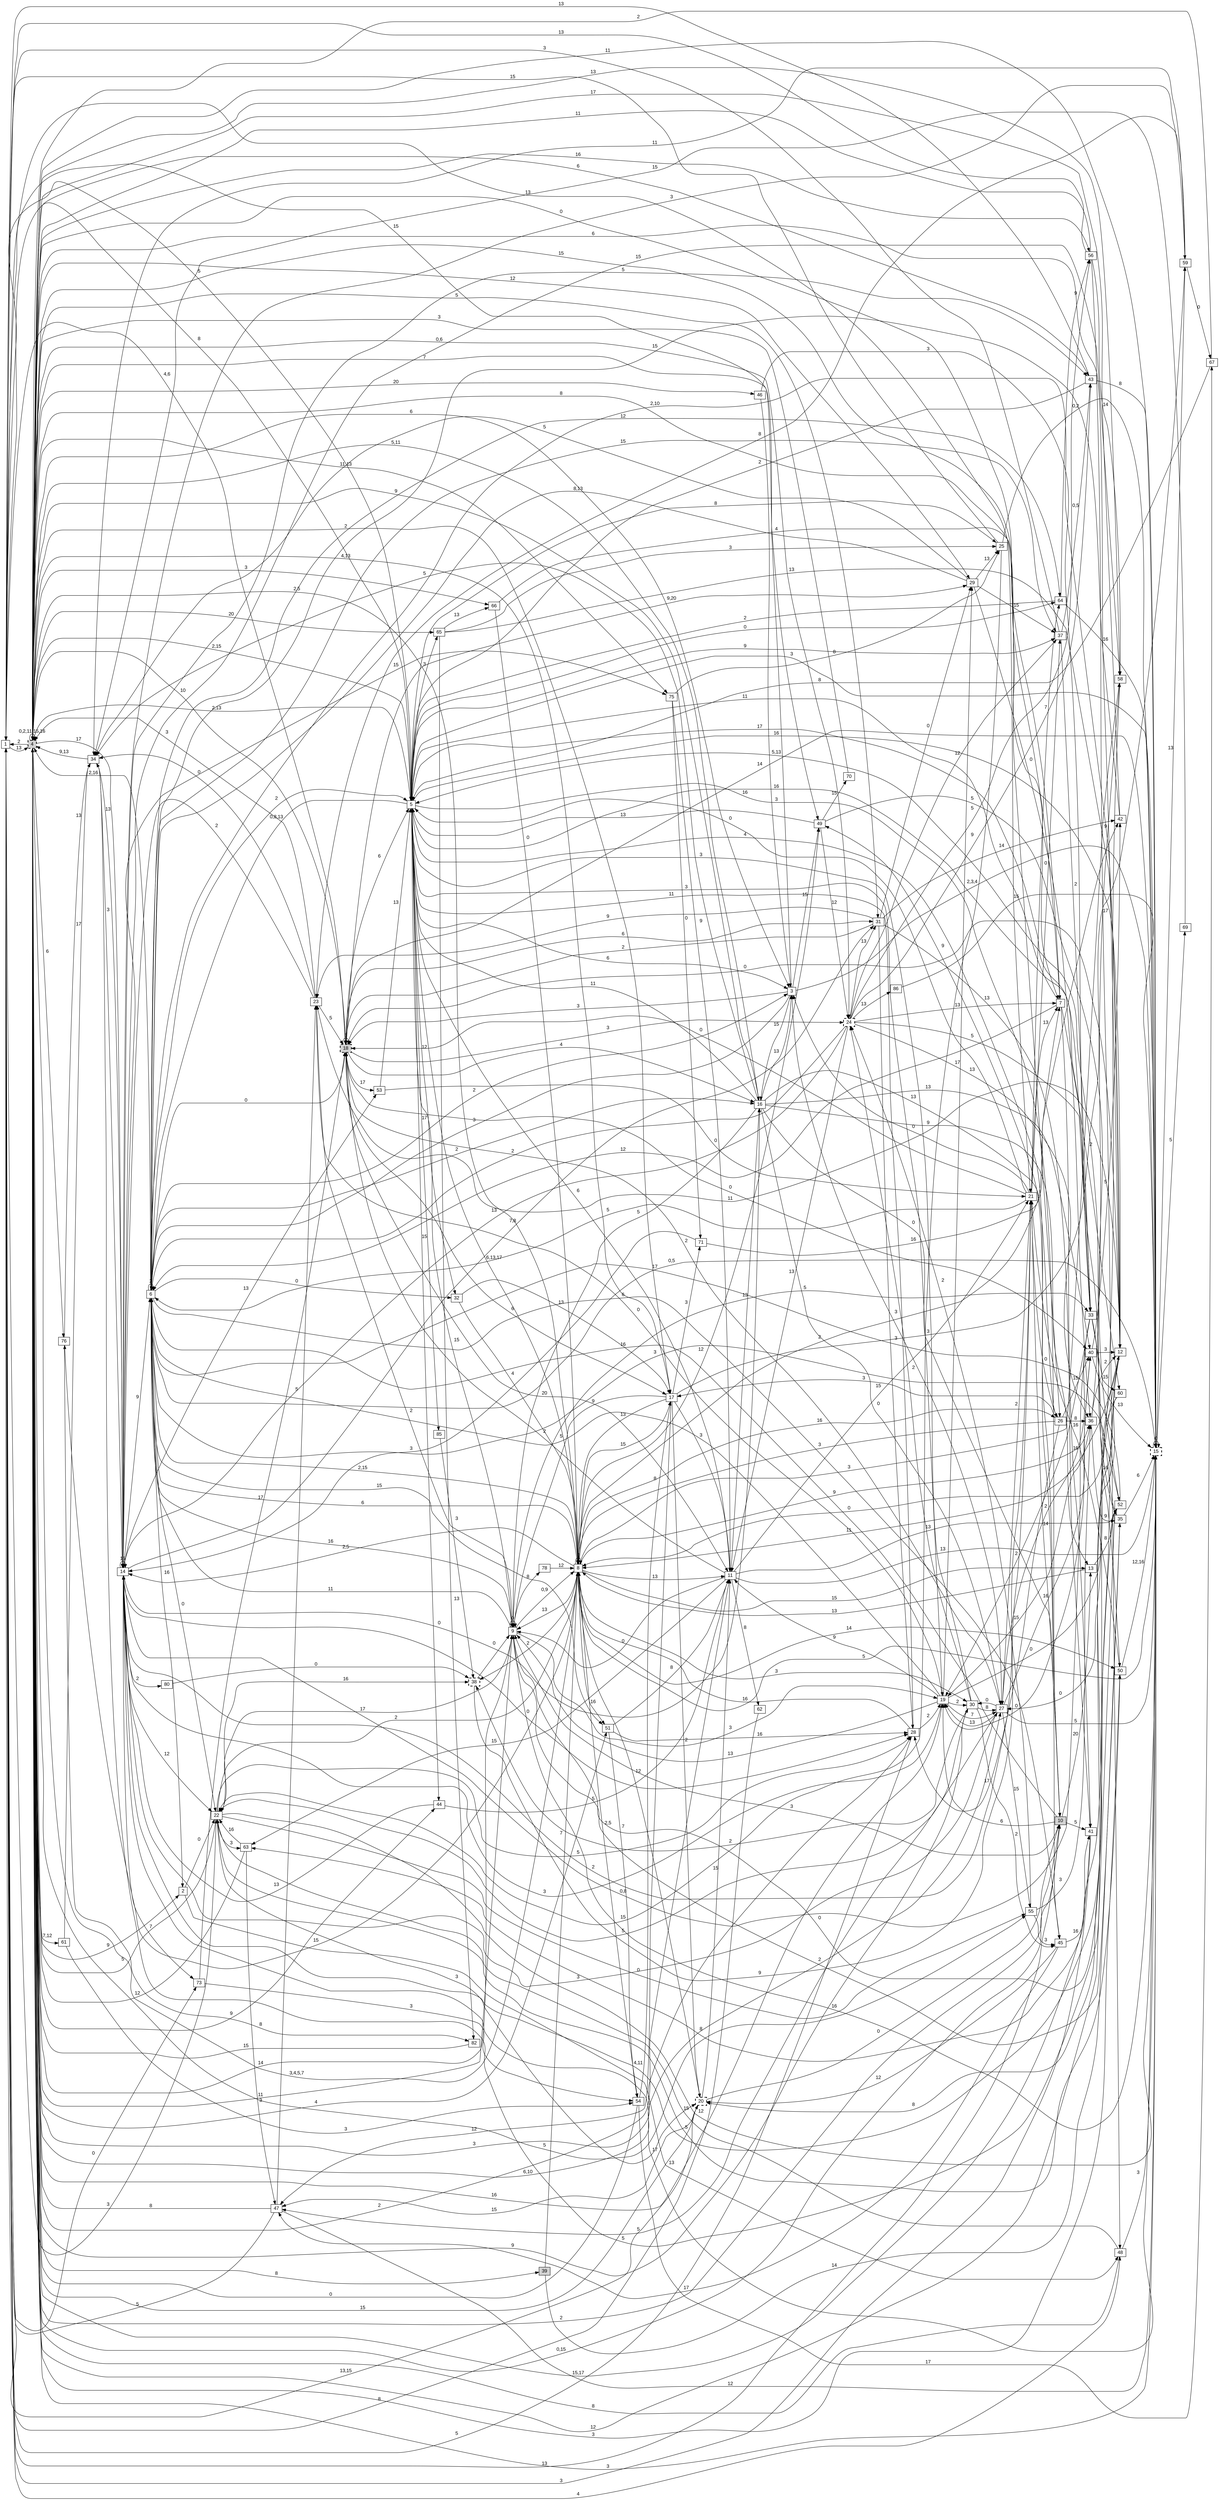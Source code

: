 digraph "NDFA" {
  rankdir=LR
  node [shape=box width=0.1 height=0.1 fontname=Arial]
  edge [fontname=Arial]
/* Estados */
 s1 [label="1" ] /* I:0 F:0 D:0 */
 s2 [label="2" ] /* I:0 F:0 D:0 */
 s3 [label="3" ] /* I:0 F:0 D:0 */
 s4 [label="4" style="filled,bold,dashed"] /* I:1 F:1 D:0 */
 s5 [label="5" ] /* I:0 F:0 D:0 */
 s6 [label="6" ] /* I:0 F:0 D:0 */
 s7 [label="7" ] /* I:0 F:0 D:0 */
 s8 [label="8" ] /* I:0 F:0 D:0 */
 s9 [label="9" ] /* I:0 F:0 D:0 */
 s10 [label="10" style="filled"] /* I:1 F:0 D:0 */
 s11 [label="11" ] /* I:0 F:0 D:0 */
 s12 [label="12" ] /* I:0 F:0 D:0 */
 s13 [label="13" ] /* I:0 F:0 D:0 */
 s14 [label="14" ] /* I:0 F:0 D:0 */
 s15 [label="15" style="bold,dashed"] /* I:0 F:1 D:0 */
 s16 [label="16" ] /* I:0 F:0 D:0 */
 s17 [label="17" ] /* I:0 F:0 D:0 */
 s18 [label="18" style="filled,bold,dashed"] /* I:1 F:1 D:0 */
 s19 [label="19" ] /* I:0 F:0 D:0 */
 s20 [label="20" style="bold,dashed"] /* I:0 F:1 D:0 */
 s21 [label="21" ] /* I:0 F:0 D:0 */
 s22 [label="22" ] /* I:0 F:0 D:0 */
 s23 [label="23" ] /* I:0 F:0 D:0 */
 s24 [label="24" style="bold,dashed"] /* I:0 F:1 D:0 */
 s25 [label="25" ] /* I:0 F:0 D:0 */
 s26 [label="26" ] /* I:0 F:0 D:0 */
 s27 [label="27" ] /* I:0 F:0 D:0 */
 s28 [label="28" ] /* I:0 F:0 D:0 */
 s29 [label="29" ] /* I:0 F:0 D:0 */
 s30 [label="30" ] /* I:0 F:0 D:0 */
 s31 [label="31" ] /* I:0 F:0 D:0 */
 s32 [label="32" ] /* I:0 F:0 D:0 */
 s33 [label="33" ] /* I:0 F:0 D:0 */
 s34 [label="34" ] /* I:0 F:0 D:0 */
 s35 [label="35" ] /* I:0 F:0 D:0 */
 s36 [label="36" ] /* I:0 F:0 D:0 */
 s37 [label="37" ] /* I:0 F:0 D:0 */
 s38 [label="38" style="bold,dashed"] /* I:0 F:1 D:0 */
 s39 [label="39" style="filled"] /* I:1 F:0 D:0 */
 s40 [label="40" ] /* I:0 F:0 D:0 */
 s41 [label="41" ] /* I:0 F:0 D:0 */
 s42 [label="42" ] /* I:0 F:0 D:0 */
 s43 [label="43" ] /* I:0 F:0 D:0 */
 s44 [label="44" ] /* I:0 F:0 D:0 */
 s45 [label="45" ] /* I:0 F:0 D:0 */
 s46 [label="46" ] /* I:0 F:0 D:0 */
 s47 [label="47" ] /* I:0 F:0 D:0 */
 s48 [label="48" ] /* I:0 F:0 D:0 */
 s49 [label="49" ] /* I:0 F:0 D:0 */
 s50 [label="50" ] /* I:0 F:0 D:0 */
 s51 [label="51" ] /* I:0 F:0 D:0 */
 s52 [label="52" ] /* I:0 F:0 D:0 */
 s53 [label="53" ] /* I:0 F:0 D:0 */
 s54 [label="54" ] /* I:0 F:0 D:0 */
 s55 [label="55" ] /* I:0 F:0 D:0 */
 s56 [label="56" ] /* I:0 F:0 D:0 */
 s58 [label="58" ] /* I:0 F:0 D:0 */
 s59 [label="59" ] /* I:0 F:0 D:0 */
 s60 [label="60" ] /* I:0 F:0 D:0 */
 s61 [label="61" ] /* I:0 F:0 D:0 */
 s62 [label="62" ] /* I:0 F:0 D:0 */
 s63 [label="63" ] /* I:0 F:0 D:0 */
 s64 [label="64" ] /* I:0 F:0 D:0 */
 s65 [label="65" ] /* I:0 F:0 D:0 */
 s66 [label="66" ] /* I:0 F:0 D:0 */
 s67 [label="67" ] /* I:0 F:0 D:0 */
 s69 [label="69" ] /* I:0 F:0 D:0 */
 s70 [label="70" ] /* I:0 F:0 D:0 */
 s71 [label="71" ] /* I:0 F:0 D:0 */
 s73 [label="73" ] /* I:0 F:0 D:0 */
 s75 [label="75" ] /* I:0 F:0 D:0 */
 s76 [label="76" ] /* I:0 F:0 D:0 */
 s78 [label="78" ] /* I:0 F:0 D:0 */
 s80 [label="80" ] /* I:0 F:0 D:0 */
 s82 [label="82" ] /* I:0 F:0 D:0 */
 s85 [label="85" ] /* I:0 F:0 D:0 */
 s86 [label="86" ] /* I:0 F:0 D:0 */
/* Transiciones */
  s1 -> s4 [label="13"]
  s1 -> s5 [label="8"]
  s1 -> s10 [label="13"]
  s1 -> s20 [label="13,15"]
  s1 -> s21 [label="13"]
  s1 -> s22 [label="3"]
  s1 -> s48 [label="4"]
  s1 -> s73 [label="0"]
  s2 -> s22 [label="0"]
  s2 -> s48 [label="13"]
  s3 -> s1 [label="15"]
  s3 -> s6 [label="3"]
  s3 -> s15 [label="2,3,4"]
  s3 -> s16 [label="15"]
  s3 -> s18 [label="3"]
  s3 -> s49 [label="15"]
  s4 -> s1 [label="2"]
  s4 -> s2 [label="9"]
  s4 -> s3 [label="6"]
  s4 -> s4 [label="0,2,11,15,16"]
  s4 -> s5 [label="2,15"]
  s4 -> s7 [label="15"]
  s4 -> s8 [label="3,4,5,7"]
  s4 -> s9 [label="14"]
  s4 -> s10 [label="2"]
  s4 -> s11 [label="2"]
  s4 -> s14 [label="17"]
  s4 -> s15 [label="11"]
  s4 -> s16 [label="9"]
  s4 -> s17 [label="4,13"]
  s4 -> s18 [label="10"]
  s4 -> s19 [label="16"]
  s4 -> s24 [label="0,6"]
  s4 -> s26 [label="8"]
  s4 -> s27 [label="6,10"]
  s4 -> s28 [label="3"]
  s4 -> s29 [label="12"]
  s4 -> s30 [label="9"]
  s4 -> s31 [label="5"]
  s4 -> s39 [label="8"]
  s4 -> s43 [label="6"]
  s4 -> s44 [label="9"]
  s4 -> s46 [label="20"]
  s4 -> s49 [label="7"]
  s4 -> s50 [label="3"]
  s4 -> s51 [label="4"]
  s4 -> s55 [label="5"]
  s4 -> s56 [label="16"]
  s4 -> s61 [label="7,12"]
  s4 -> s65 [label="20"]
  s4 -> s66 [label="3"]
  s4 -> s75 [label="11,13"]
  s4 -> s76 [label="6"]
  s5 -> s1 [label="5"]
  s5 -> s3 [label="6"]
  s5 -> s4 [label="2,13"]
  s5 -> s6 [label="0,8,13"]
  s5 -> s10 [label="16"]
  s5 -> s11 [label="6"]
  s5 -> s12 [label="16"]
  s5 -> s19 [label="3"]
  s5 -> s25 [label="8"]
  s5 -> s32 [label="12"]
  s5 -> s33 [label="17"]
  s5 -> s37 [label="9"]
  s5 -> s44 [label="15"]
  s5 -> s64 [label="0"]
  s5 -> s65 [label="3"]
  s5 -> s85 [label="17"]
  s6 -> s2 [label="16"]
  s6 -> s3 [label="2"]
  s6 -> s4 [label="2,16"]
  s6 -> s5 [label="2"]
  s6 -> s6 [label="2"]
  s6 -> s8 [label="2,15"]
  s6 -> s9 [label="16"]
  s6 -> s12 [label="2,10"]
  s6 -> s15 [label="0,5"]
  s6 -> s16 [label="2"]
  s6 -> s18 [label="0"]
  s6 -> s22 [label="0"]
  s6 -> s32 [label="0"]
  s6 -> s35 [label="3"]
  s6 -> s37 [label="15"]
  s6 -> s45 [label="6"]
  s6 -> s51 [label="15"]
  s6 -> s64 [label="12"]
  s7 -> s4 [label="0"]
  s7 -> s5 [label="11"]
  s7 -> s6 [label="12"]
  s7 -> s41 [label="16"]
  s7 -> s60 [label="2"]
  s8 -> s4 [label="2,5"]
  s8 -> s5 [label="6,13,17"]
  s8 -> s6 [label="6"]
  s8 -> s7 [label="2"]
  s8 -> s8 [label="0"]
  s8 -> s9 [label="13"]
  s8 -> s11 [label="13"]
  s8 -> s13 [label="15"]
  s8 -> s14 [label="2,5"]
  s8 -> s15 [label="5"]
  s8 -> s17 [label="15"]
  s8 -> s26 [label="16"]
  s8 -> s30 [label="3"]
  s8 -> s36 [label="9"]
  s8 -> s38 [label="2"]
  s8 -> s49 [label="12"]
  s8 -> s50 [label="14"]
  s8 -> s51 [label="16"]
  s8 -> s54 [label="2,5"]
  s8 -> s58 [label="3"]
  s8 -> s76 [label="15"]
  s9 -> s4 [label="11"]
  s9 -> s5 [label="15"]
  s9 -> s6 [label="11"]
  s9 -> s8 [label="0,9"]
  s9 -> s9 [label="0"]
  s9 -> s15 [label="16"]
  s9 -> s19 [label="3"]
  s9 -> s22 [label="17"]
  s9 -> s23 [label="2"]
  s9 -> s33 [label="5"]
  s9 -> s52 [label="0"]
  s9 -> s78 [label="8"]
  s10 -> s4 [label="0,15"]
  s10 -> s5 [label="4"]
  s10 -> s6 [label="16"]
  s10 -> s9 [label="3"]
  s10 -> s13 [label="20"]
  s10 -> s19 [label="6"]
  s10 -> s41 [label="5"]
  s10 -> s49 [label="9"]
  s11 -> s9 [label="0"]
  s11 -> s15 [label="13"]
  s11 -> s16 [label="13"]
  s11 -> s18 [label="2"]
  s11 -> s21 [label="15"]
  s11 -> s52 [label="13"]
  s11 -> s62 [label="8"]
  s11 -> s63 [label="15"]
  s12 -> s4 [label="6"]
  s12 -> s8 [label="11"]
  s12 -> s14 [label="4,11"]
  s12 -> s23 [label="11"]
  s12 -> s27 [label="0"]
  s12 -> s34 [label="5"]
  s13 -> s8 [label="13"]
  s13 -> s52 [label="8"]
  s14 -> s6 [label="9"]
  s14 -> s14 [label="16"]
  s14 -> s15 [label="17"]
  s14 -> s16 [label="0"]
  s14 -> s21 [label="2"]
  s14 -> s22 [label="12"]
  s14 -> s27 [label="3"]
  s14 -> s28 [label="0"]
  s14 -> s31 [label="7,8"]
  s14 -> s34 [label="13"]
  s14 -> s43 [label="5"]
  s14 -> s53 [label="13"]
  s14 -> s58 [label="15"]
  s14 -> s59 [label="3"]
  s14 -> s73 [label="7"]
  s14 -> s75 [label="15"]
  s14 -> s80 [label="2"]
  s15 -> s4 [label="3"]
  s15 -> s5 [label="3"]
  s15 -> s15 [label="0"]
  s15 -> s59 [label="13"]
  s15 -> s69 [label="5"]
  s16 -> s3 [label="13"]
  s16 -> s4 [label="5,11"]
  s16 -> s5 [label="11"]
  s16 -> s9 [label="5"]
  s16 -> s13 [label="9"]
  s16 -> s26 [label="13"]
  s16 -> s27 [label="0"]
  s16 -> s34 [label="5"]
  s16 -> s40 [label="13"]
  s16 -> s45 [label="0"]
  s17 -> s4 [label="2"]
  s17 -> s8 [label="13"]
  s17 -> s9 [label="9"]
  s17 -> s11 [label="3"]
  s17 -> s20 [label="2"]
  s17 -> s47 [label="12"]
  s17 -> s59 [label="3"]
  s17 -> s71 [label="3"]
  s18 -> s1 [label="4,6"]
  s18 -> s5 [label="6"]
  s18 -> s11 [label="20"]
  s18 -> s12 [label="0"]
  s18 -> s15 [label="14"]
  s18 -> s16 [label="4"]
  s18 -> s17 [label="6"]
  s18 -> s18 [label="5"]
  s18 -> s24 [label="3"]
  s18 -> s29 [label="9,20"]
  s18 -> s31 [label="6"]
  s18 -> s40 [label="0"]
  s18 -> s53 [label="17"]
  s19 -> s6 [label="5"]
  s19 -> s9 [label="13"]
  s19 -> s11 [label="9"]
  s19 -> s12 [label="0"]
  s19 -> s14 [label="3"]
  s19 -> s23 [label="0"]
  s19 -> s27 [label="7"]
  s19 -> s29 [label="17"]
  s19 -> s30 [label="2"]
  s20 -> s4 [label="15"]
  s20 -> s8 [label="12"]
  s20 -> s10 [label="0"]
  s20 -> s11 [label="15"]
  s20 -> s47 [label="15"]
  s21 -> s3 [label="0"]
  s21 -> s5 [label="0"]
  s21 -> s6 [label="5"]
  s21 -> s7 [label="13"]
  s21 -> s10 [label="14"]
  s21 -> s18 [label="0"]
  s21 -> s26 [label="0"]
  s21 -> s37 [label="0"]
  s21 -> s64 [label="7"]
  s22 -> s4 [label="5"]
  s22 -> s8 [label="2"]
  s22 -> s15 [label="12"]
  s22 -> s20 [label="3"]
  s22 -> s28 [label="5"]
  s22 -> s38 [label="16"]
  s22 -> s50 [label="5"]
  s22 -> s55 [label="0"]
  s22 -> s63 [label="3"]
  s23 -> s4 [label="3"]
  s23 -> s14 [label="2"]
  s23 -> s18 [label="5"]
  s23 -> s34 [label="0"]
  s24 -> s6 [label="2"]
  s24 -> s7 [label="13"]
  s24 -> s11 [label="13"]
  s24 -> s14 [label="13"]
  s24 -> s31 [label="13"]
  s24 -> s33 [label="5"]
  s24 -> s36 [label="13"]
  s24 -> s37 [label="12"]
  s24 -> s43 [label="9"]
  s24 -> s56 [label="5"]
  s24 -> s86 [label="13"]
  s25 -> s1 [label="15"]
  s25 -> s15 [label="0,2"]
  s25 -> s22 [label="15"]
  s26 -> s8 [label="3"]
  s26 -> s17 [label="3"]
  s26 -> s28 [label="17"]
  s26 -> s36 [label="8"]
  s26 -> s40 [label="15"]
  s27 -> s3 [label="3"]
  s27 -> s15 [label="5"]
  s27 -> s18 [label="2"]
  s27 -> s19 [label="13"]
  s27 -> s21 [label="2"]
  s27 -> s22 [label="5"]
  s27 -> s30 [label="0"]
  s27 -> s40 [label="16"]
  s27 -> s55 [label="15"]
  s28 -> s1 [label="5"]
  s28 -> s5 [label="11"]
  s28 -> s8 [label="16"]
  s28 -> s19 [label="2"]
  s29 -> s6 [label="8,13"]
  s29 -> s25 [label="13"]
  s29 -> s34 [label="5"]
  s29 -> s36 [label="0"]
  s29 -> s37 [label="15"]
  s30 -> s5 [label="3"]
  s30 -> s24 [label="2"]
  s30 -> s27 [label="8"]
  s30 -> s38 [label="2"]
  s30 -> s45 [label="2"]
  s30 -> s47 [label="5"]
  s31 -> s18 [label="2"]
  s31 -> s23 [label="9"]
  s31 -> s28 [label="3"]
  s31 -> s29 [label="0"]
  s31 -> s41 [label="13"]
  s31 -> s42 [label="14"]
  s32 -> s8 [label="4"]
  s32 -> s17 [label="13"]
  s33 -> s14 [label="0,8"]
  s33 -> s19 [label="2"]
  s33 -> s27 [label="2"]
  s33 -> s50 [label="16"]
  s33 -> s60 [label="15"]
  s34 -> s4 [label="9,13"]
  s34 -> s14 [label="3"]
  s35 -> s5 [label="16"]
  s35 -> s9 [label="2"]
  s35 -> s15 [label="6"]
  s36 -> s12 [label="2"]
  s36 -> s19 [label="15"]
  s36 -> s35 [label="9"]
  s36 -> s58 [label="9"]
  s37 -> s1 [label="3"]
  s37 -> s33 [label="2"]
  s37 -> s43 [label="0,5"]
  s38 -> s9 [label="0"]
  s38 -> s21 [label="9"]
  s39 -> s8 [label="7"]
  s39 -> s35 [label="14"]
  s40 -> s12 [label="3"]
  s40 -> s15 [label="13"]
  s40 -> s19 [label="0"]
  s40 -> s42 [label="5"]
  s41 -> s1 [label="3"]
  s41 -> s4 [label="15,17"]
  s42 -> s4 [label="17"]
  s42 -> s6 [label="15"]
  s43 -> s1 [label="13"]
  s43 -> s5 [label="2"]
  s43 -> s15 [label="8"]
  s44 -> s11 [label="5"]
  s44 -> s14 [label="13"]
  s45 -> s20 [label="12"]
  s45 -> s41 [label="16"]
  s45 -> s47 [label="17"]
  s46 -> s3 [label="3"]
  s46 -> s33 [label="3"]
  s47 -> s1 [label="5"]
  s47 -> s4 [label="8"]
  s47 -> s15 [label="12"]
  s47 -> s23 [label="5"]
  s48 -> s4 [label="8"]
  s48 -> s15 [label="3"]
  s48 -> s22 [label="15"]
  s49 -> s5 [label="13"]
  s49 -> s24 [label="12"]
  s49 -> s52 [label="5"]
  s49 -> s70 [label="15"]
  s50 -> s15 [label="12,16"]
  s50 -> s21 [label="16"]
  s51 -> s11 [label="8"]
  s51 -> s28 [label="16"]
  s51 -> s54 [label="7"]
  s52 -> s4 [label="12"]
  s52 -> s5 [label="5,13"]
  s52 -> s6 [label="17"]
  s53 -> s5 [label="13"]
  s53 -> s21 [label="0"]
  s54 -> s4 [label="0"]
  s54 -> s17 [label="8"]
  s54 -> s67 [label="17"]
  s55 -> s24 [label="2"]
  s55 -> s36 [label="3"]
  s55 -> s45 [label="3"]
  s56 -> s1 [label="13"]
  s56 -> s4 [label="11"]
  s56 -> s48 [label="17"]
  s56 -> s58 [label="14"]
  s58 -> s4 [label="13"]
  s58 -> s63 [label="8"]
  s59 -> s23 [label="8"]
  s59 -> s34 [label="11"]
  s59 -> s67 [label="0"]
  s60 -> s8 [label="0"]
  s60 -> s20 [label="8"]
  s61 -> s34 [label="17"]
  s61 -> s54 [label="3"]
  s62 -> s1 [label="8"]
  s63 -> s4 [label="12"]
  s63 -> s22 [label="16"]
  s63 -> s47 [label="3"]
  s64 -> s5 [label="2"]
  s64 -> s15 [label="16"]
  s64 -> s56 [label="9"]
  s65 -> s12 [label="13"]
  s65 -> s25 [label="3"]
  s65 -> s66 [label="13"]
  s65 -> s82 [label="13"]
  s66 -> s7 [label="4"]
  s66 -> s8 [label="0"]
  s67 -> s4 [label="2"]
  s67 -> s5 [label="8"]
  s69 -> s34 [label="15"]
  s70 -> s4 [label="3"]
  s71 -> s14 [label="3"]
  s71 -> s42 [label="16"]
  s73 -> s18 [label="17"]
  s73 -> s54 [label="3"]
  s75 -> s11 [label="9"]
  s75 -> s25 [label="8"]
  s75 -> s71 [label="0"]
  s76 -> s34 [label="13"]
  s76 -> s82 [label="8"]
  s78 -> s8 [label="12"]
  s80 -> s38 [label="0"]
  s82 -> s4 [label="15"]
  s85 -> s38 [label="3"]
  s86 -> s15 [label="15"]
}
